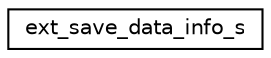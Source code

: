 digraph "Graphical Class Hierarchy"
{
  edge [fontname="Helvetica",fontsize="10",labelfontname="Helvetica",labelfontsize="10"];
  node [fontname="Helvetica",fontsize="10",shape=record];
  rankdir="LR";
  Node1 [label="ext_save_data_info_s",height=0.2,width=0.4,color="black", fillcolor="white", style="filled",URL="$structext__save__data__info__s.html"];
}
